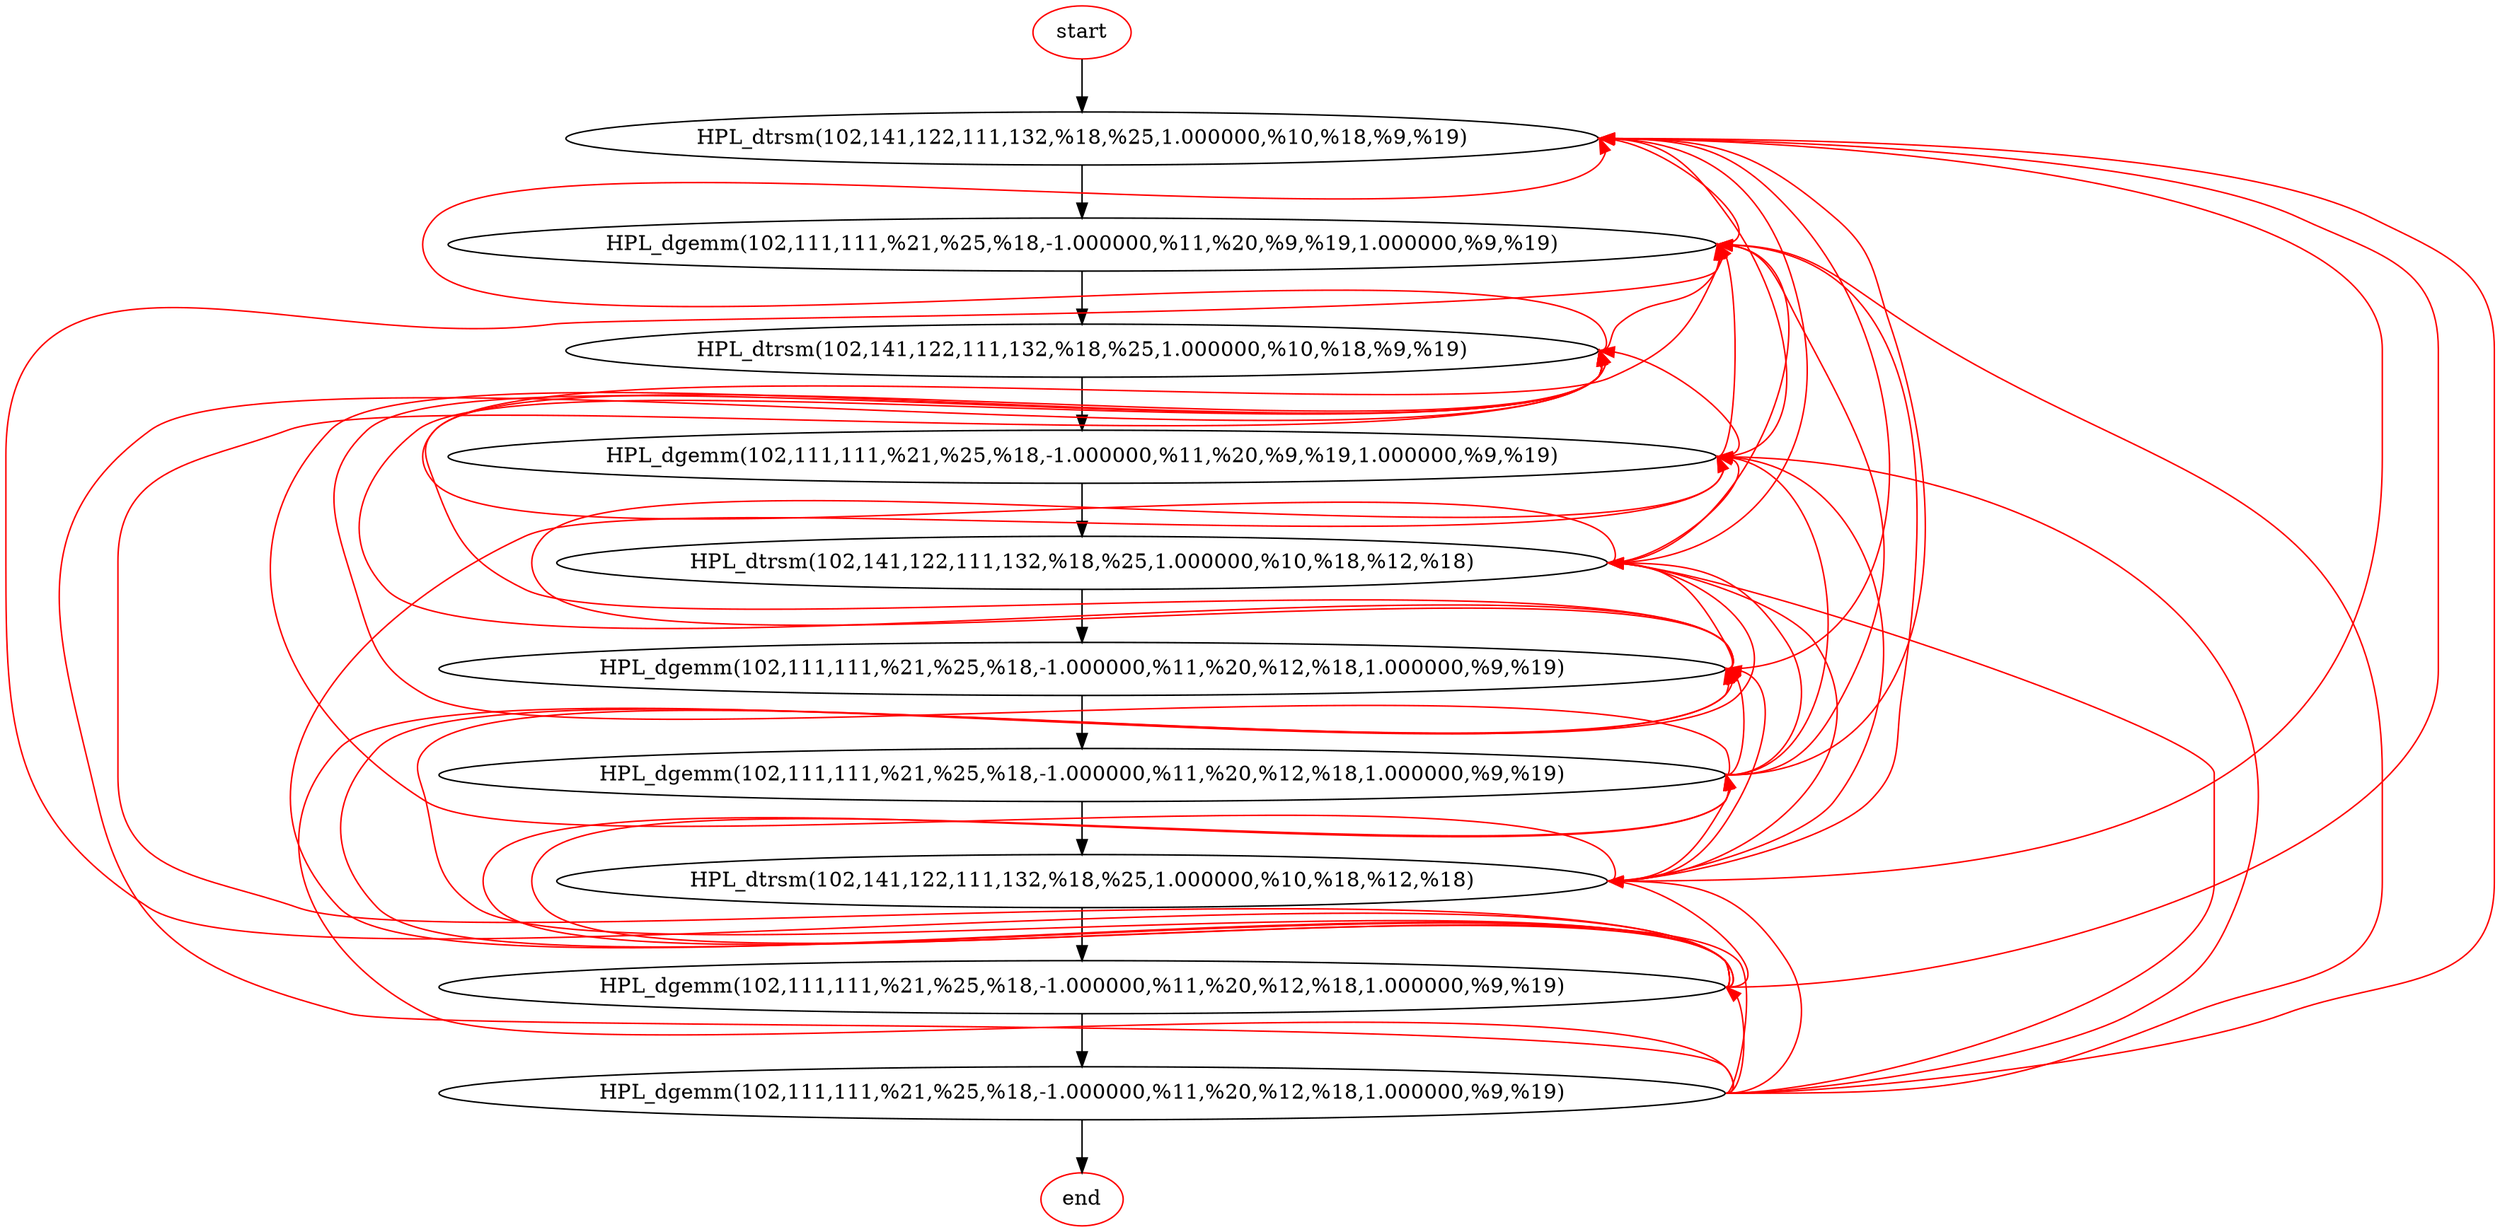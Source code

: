 digraph "foo" {
	start[shape=ellipse, label="start", color=red]
	end[shape=ellipse, label="end", color=red]
	n0[shape=ellipse, label="HPL_dtrsm(102,141,122,111,132,%18,%25,1.000000,%10,%18,%9,%19)\n"]
	n1[shape=ellipse, label="HPL_dgemm(102,111,111,%21,%25,%18,-1.000000,%11,%20,%9,%19,1.000000,%9,%19)\n"]
	n2[shape=ellipse, label="HPL_dtrsm(102,141,122,111,132,%18,%25,1.000000,%10,%18,%9,%19)\n"]
	n3[shape=ellipse, label="HPL_dgemm(102,111,111,%21,%25,%18,-1.000000,%11,%20,%9,%19,1.000000,%9,%19)\n"]
	n4[shape=ellipse, label="HPL_dtrsm(102,141,122,111,132,%18,%25,1.000000,%10,%18,%12,%18)\n"]
	n5[shape=ellipse, label="HPL_dgemm(102,111,111,%21,%25,%18,-1.000000,%11,%20,%12,%18,1.000000,%9,%19)\n"]
	n6[shape=ellipse, label="HPL_dgemm(102,111,111,%21,%25,%18,-1.000000,%11,%20,%12,%18,1.000000,%9,%19)\n"]
	n7[shape=ellipse, label="HPL_dtrsm(102,141,122,111,132,%18,%25,1.000000,%10,%18,%12,%18)\n"]
	n8[shape=ellipse, label="HPL_dgemm(102,111,111,%21,%25,%18,-1.000000,%11,%20,%12,%18,1.000000,%9,%19)\n"]
	n9[shape=ellipse, label="HPL_dgemm(102,111,111,%21,%25,%18,-1.000000,%11,%20,%12,%18,1.000000,%9,%19)\n"]
	n1:e -> n0:e [color=red]
	n2:e -> n1:e [color=red]
	n2:e -> n0:e [color=red]
	n3:e -> n2:e [color=red]
	n3:e -> n1:e [color=red]
	n3:e -> n0:e [color=red]
	n4:e -> n3:e [color=red]
	n4:e -> n2:e [color=red]
	n4:e -> n1:e [color=red]
	n4:e -> n0:e [color=red]
	n5:e -> n4:e [color=red]
	n5:e -> n3:e [color=red]
	n5:e -> n2:e [color=red]
	n5:e -> n1:e [color=red]
	n5:e -> n0:e [color=red]
	n6:e -> n5:e [color=red]
	n6:e -> n4:e [color=red]
	n6:e -> n3:e [color=red]
	n6:e -> n2:e [color=red]
	n6:e -> n1:e [color=red]
	n6:e -> n0:e [color=red]
	n7:e -> n6:e [color=red]
	n7:e -> n5:e [color=red]
	n7:e -> n4:e [color=red]
	n7:e -> n3:e [color=red]
	n7:e -> n2:e [color=red]
	n7:e -> n1:e [color=red]
	n7:e -> n0:e [color=red]
	n8:e -> n7:e [color=red]
	n8:e -> n6:e [color=red]
	n8:e -> n5:e [color=red]
	n8:e -> n4:e [color=red]
	n8:e -> n3:e [color=red]
	n8:e -> n2:e [color=red]
	n8:e -> n1:e [color=red]
	n8:e -> n0:e [color=red]
	n9:e -> n8:e [color=red]
	n9:e -> n7:e [color=red]
	n9:e -> n6:e [color=red]
	n9:e -> n5:e [color=red]
	n9:e -> n4:e [color=red]
	n9:e -> n3:e [color=red]
	n9:e -> n2:e [color=red]
	n9:e -> n1:e [color=red]
	n9:e -> n0:e [color=red]
	start -> n0 [weight=100]
	n0 -> n1 [weight=100]
	n1 -> n2 [weight=100]
	n2 -> n3 [weight=100]
	n3 -> n4 [weight=100]
	n4 -> n5 [weight=100]
	n5 -> n6 [weight=100]
	n6 -> n7 [weight=100]
	n7 -> n8 [weight=100]
	n8 -> n9 [weight=100]
	n9 -> end [weight=100]
}
